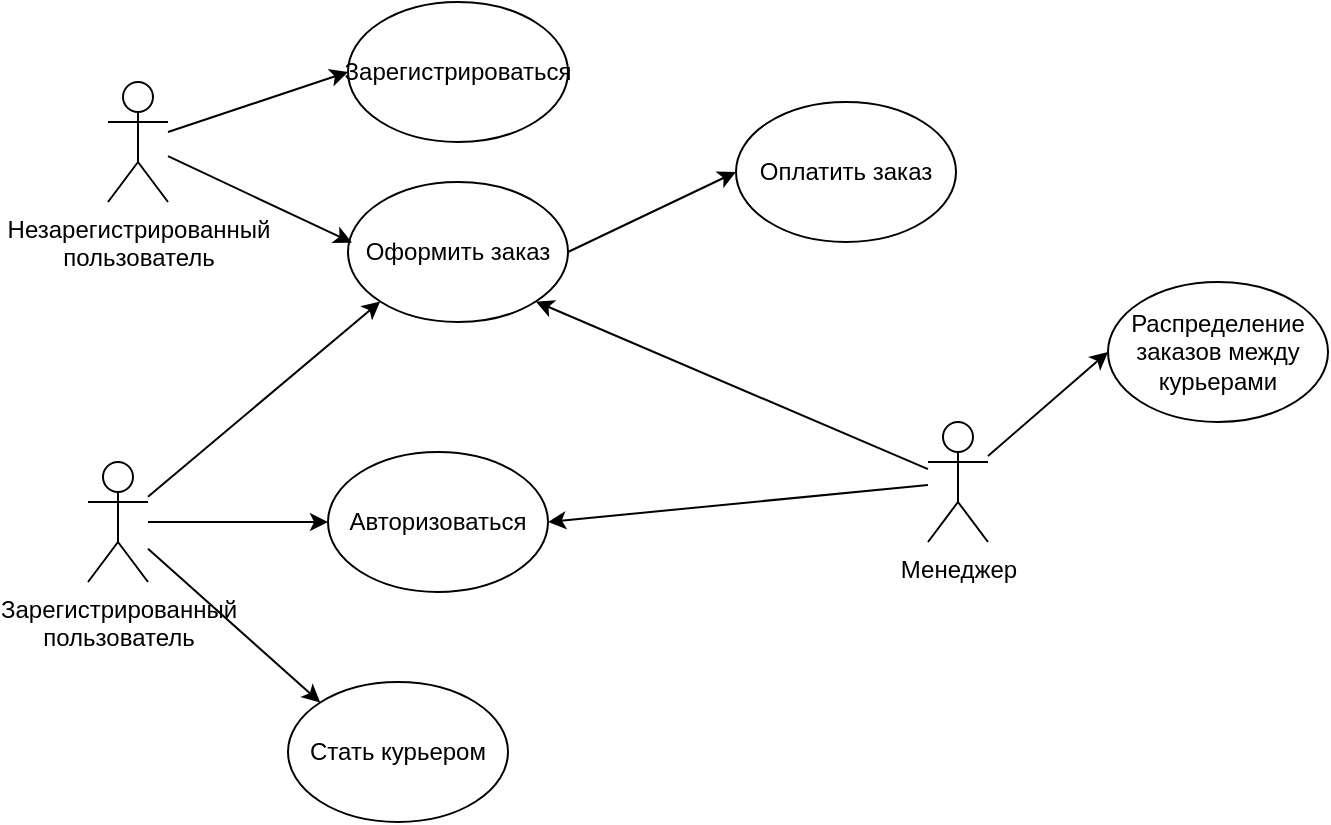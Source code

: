 <mxfile version="24.4.9" type="device">
  <diagram id="zD_DCxe8vIbMlCytayWe" name="Страница — 1">
    <mxGraphModel dx="1593" dy="921" grid="1" gridSize="10" guides="1" tooltips="1" connect="1" arrows="1" fold="1" page="1" pageScale="1" pageWidth="827" pageHeight="1169" math="0" shadow="0">
      <root>
        <mxCell id="0" />
        <mxCell id="1" parent="0" />
        <mxCell id="aTdBJUuE0evVGNYMuplS-1" value="Незарегистрированный&lt;div&gt;пользователь&lt;/div&gt;" style="shape=umlActor;verticalLabelPosition=bottom;verticalAlign=top;html=1;outlineConnect=0;" vertex="1" parent="1">
          <mxGeometry x="100" y="90" width="30" height="60" as="geometry" />
        </mxCell>
        <mxCell id="aTdBJUuE0evVGNYMuplS-2" value="Зарегистрироваться" style="ellipse;whiteSpace=wrap;html=1;" vertex="1" parent="1">
          <mxGeometry x="220" y="50" width="110" height="70" as="geometry" />
        </mxCell>
        <mxCell id="aTdBJUuE0evVGNYMuplS-5" value="" style="endArrow=classic;html=1;rounded=0;entryX=0;entryY=0.5;entryDx=0;entryDy=0;" edge="1" parent="1" source="aTdBJUuE0evVGNYMuplS-1" target="aTdBJUuE0evVGNYMuplS-2">
          <mxGeometry width="50" height="50" relative="1" as="geometry">
            <mxPoint x="430" y="260" as="sourcePoint" />
            <mxPoint x="480" y="210" as="targetPoint" />
          </mxGeometry>
        </mxCell>
        <mxCell id="aTdBJUuE0evVGNYMuplS-6" value="Оформить заказ" style="ellipse;whiteSpace=wrap;html=1;" vertex="1" parent="1">
          <mxGeometry x="220" y="140" width="110" height="70" as="geometry" />
        </mxCell>
        <mxCell id="aTdBJUuE0evVGNYMuplS-7" value="" style="endArrow=classic;html=1;rounded=0;entryX=0.018;entryY=0.433;entryDx=0;entryDy=0;entryPerimeter=0;" edge="1" parent="1" source="aTdBJUuE0evVGNYMuplS-1" target="aTdBJUuE0evVGNYMuplS-6">
          <mxGeometry width="50" height="50" relative="1" as="geometry">
            <mxPoint x="430" y="260" as="sourcePoint" />
            <mxPoint x="480" y="210" as="targetPoint" />
          </mxGeometry>
        </mxCell>
        <mxCell id="aTdBJUuE0evVGNYMuplS-8" value="Оплатить заказ" style="ellipse;whiteSpace=wrap;html=1;" vertex="1" parent="1">
          <mxGeometry x="414" y="100" width="110" height="70" as="geometry" />
        </mxCell>
        <mxCell id="aTdBJUuE0evVGNYMuplS-9" value="" style="endArrow=classic;html=1;rounded=0;exitX=1;exitY=0.5;exitDx=0;exitDy=0;entryX=0;entryY=0.5;entryDx=0;entryDy=0;" edge="1" parent="1" source="aTdBJUuE0evVGNYMuplS-6" target="aTdBJUuE0evVGNYMuplS-8">
          <mxGeometry width="50" height="50" relative="1" as="geometry">
            <mxPoint x="430" y="260" as="sourcePoint" />
            <mxPoint x="480" y="210" as="targetPoint" />
          </mxGeometry>
        </mxCell>
        <mxCell id="aTdBJUuE0evVGNYMuplS-13" style="edgeStyle=orthogonalEdgeStyle;rounded=0;orthogonalLoop=1;jettySize=auto;html=1;entryX=0;entryY=0.5;entryDx=0;entryDy=0;" edge="1" parent="1" source="aTdBJUuE0evVGNYMuplS-10" target="aTdBJUuE0evVGNYMuplS-12">
          <mxGeometry relative="1" as="geometry" />
        </mxCell>
        <mxCell id="aTdBJUuE0evVGNYMuplS-10" value="Зарегистрированный&lt;div&gt;пользователь&lt;/div&gt;" style="shape=umlActor;verticalLabelPosition=bottom;verticalAlign=top;html=1;outlineConnect=0;" vertex="1" parent="1">
          <mxGeometry x="90" y="280" width="30" height="60" as="geometry" />
        </mxCell>
        <mxCell id="aTdBJUuE0evVGNYMuplS-11" value="" style="endArrow=classic;html=1;rounded=0;entryX=0;entryY=1;entryDx=0;entryDy=0;" edge="1" parent="1" source="aTdBJUuE0evVGNYMuplS-10" target="aTdBJUuE0evVGNYMuplS-6">
          <mxGeometry width="50" height="50" relative="1" as="geometry">
            <mxPoint x="430" y="260" as="sourcePoint" />
            <mxPoint x="480" y="210" as="targetPoint" />
          </mxGeometry>
        </mxCell>
        <mxCell id="aTdBJUuE0evVGNYMuplS-12" value="Авторизоваться" style="ellipse;whiteSpace=wrap;html=1;" vertex="1" parent="1">
          <mxGeometry x="210" y="275" width="110" height="70" as="geometry" />
        </mxCell>
        <mxCell id="aTdBJUuE0evVGNYMuplS-14" value="Стать курьером" style="ellipse;whiteSpace=wrap;html=1;" vertex="1" parent="1">
          <mxGeometry x="190" y="390" width="110" height="70" as="geometry" />
        </mxCell>
        <mxCell id="aTdBJUuE0evVGNYMuplS-15" value="" style="endArrow=classic;html=1;rounded=0;entryX=0;entryY=0;entryDx=0;entryDy=0;" edge="1" parent="1" source="aTdBJUuE0evVGNYMuplS-10" target="aTdBJUuE0evVGNYMuplS-14">
          <mxGeometry width="50" height="50" relative="1" as="geometry">
            <mxPoint x="430" y="400" as="sourcePoint" />
            <mxPoint x="480" y="350" as="targetPoint" />
          </mxGeometry>
        </mxCell>
        <mxCell id="aTdBJUuE0evVGNYMuplS-16" value="Менеджер" style="shape=umlActor;verticalLabelPosition=bottom;verticalAlign=top;html=1;outlineConnect=0;" vertex="1" parent="1">
          <mxGeometry x="510" y="260" width="30" height="60" as="geometry" />
        </mxCell>
        <mxCell id="aTdBJUuE0evVGNYMuplS-17" value="" style="endArrow=classic;html=1;rounded=0;entryX=1;entryY=1;entryDx=0;entryDy=0;" edge="1" parent="1" source="aTdBJUuE0evVGNYMuplS-16" target="aTdBJUuE0evVGNYMuplS-6">
          <mxGeometry width="50" height="50" relative="1" as="geometry">
            <mxPoint x="430" y="280" as="sourcePoint" />
            <mxPoint x="480" y="230" as="targetPoint" />
          </mxGeometry>
        </mxCell>
        <mxCell id="aTdBJUuE0evVGNYMuplS-18" value="" style="endArrow=classic;html=1;rounded=0;entryX=1;entryY=0.5;entryDx=0;entryDy=0;" edge="1" parent="1" source="aTdBJUuE0evVGNYMuplS-16" target="aTdBJUuE0evVGNYMuplS-12">
          <mxGeometry width="50" height="50" relative="1" as="geometry">
            <mxPoint x="520" y="294" as="sourcePoint" />
            <mxPoint x="324" y="210" as="targetPoint" />
          </mxGeometry>
        </mxCell>
        <mxCell id="aTdBJUuE0evVGNYMuplS-19" value="Распределение заказов между курьерами" style="ellipse;whiteSpace=wrap;html=1;" vertex="1" parent="1">
          <mxGeometry x="600" y="190" width="110" height="70" as="geometry" />
        </mxCell>
        <mxCell id="aTdBJUuE0evVGNYMuplS-22" value="" style="endArrow=classic;html=1;rounded=0;entryX=0;entryY=0.5;entryDx=0;entryDy=0;" edge="1" parent="1" source="aTdBJUuE0evVGNYMuplS-16" target="aTdBJUuE0evVGNYMuplS-19">
          <mxGeometry width="50" height="50" relative="1" as="geometry">
            <mxPoint x="520" y="294" as="sourcePoint" />
            <mxPoint x="324" y="210" as="targetPoint" />
          </mxGeometry>
        </mxCell>
      </root>
    </mxGraphModel>
  </diagram>
</mxfile>
